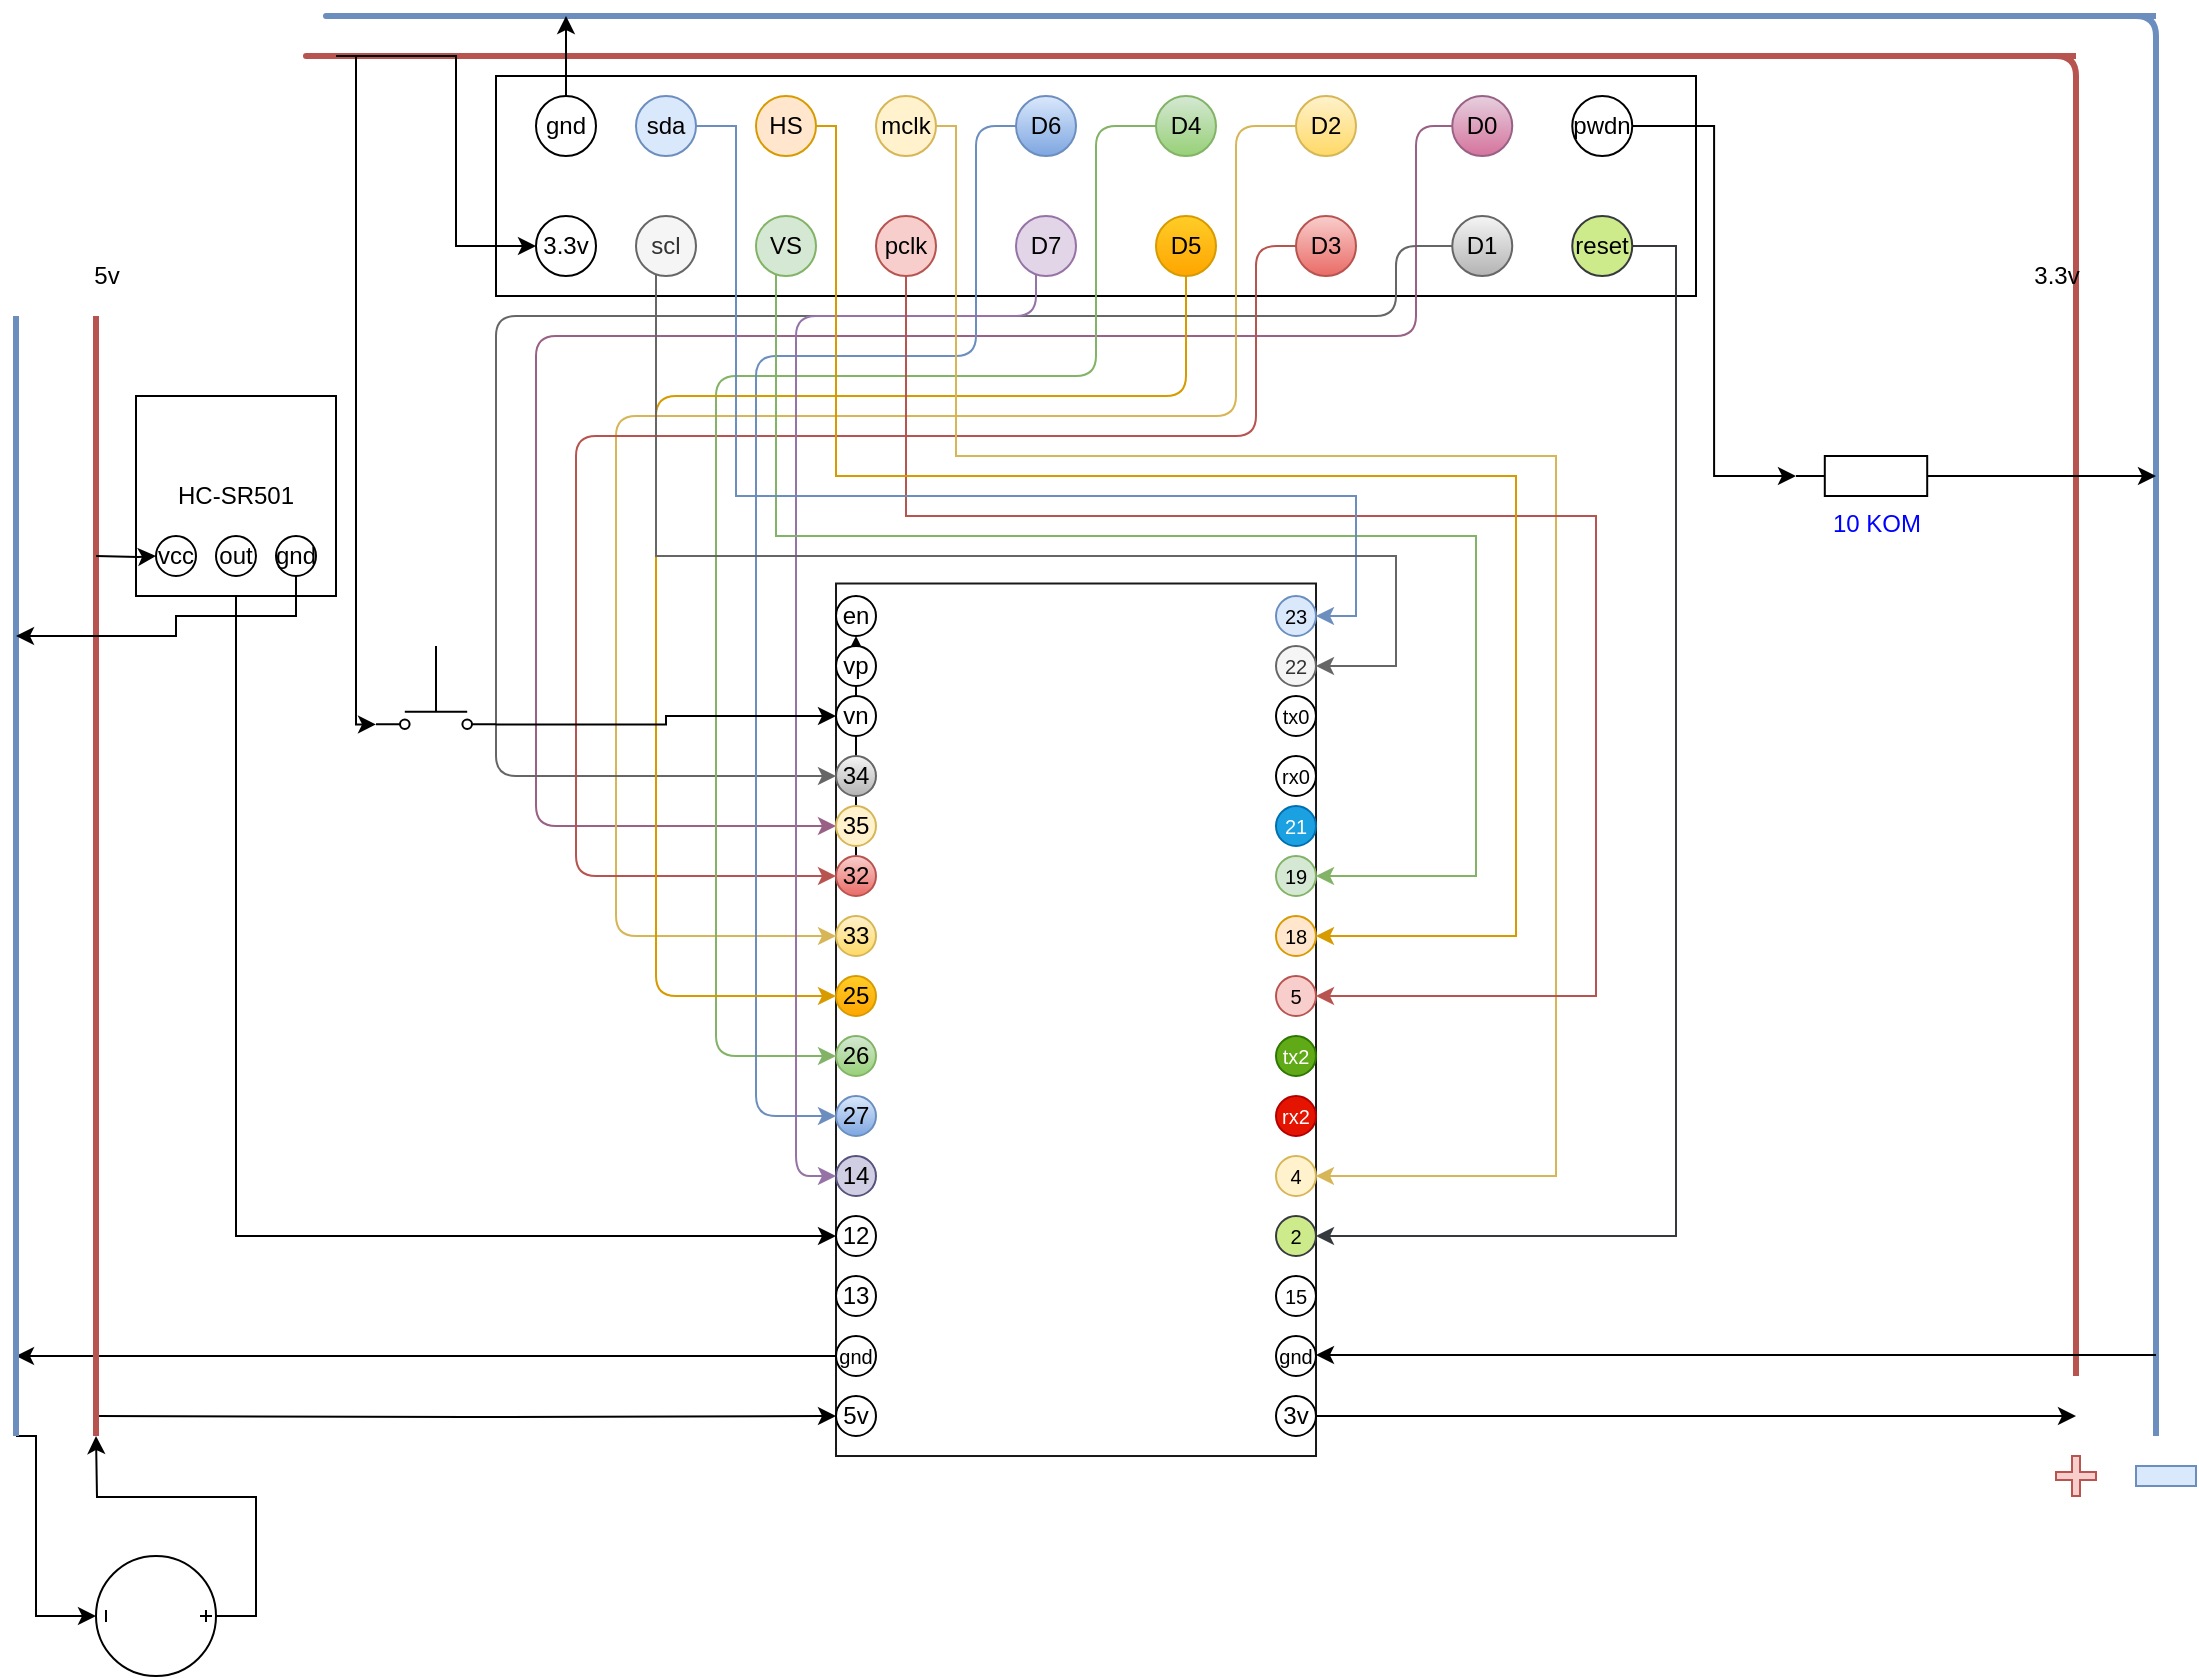 <mxfile version="13.10.9" type="github">
  <diagram name="Page-1" id="7e0a89b8-554c-2b80-1dc8-d5c74ca68de4">
    <mxGraphModel dx="2066" dy="1110" grid="1" gridSize="10" guides="1" tooltips="1" connect="1" arrows="1" fold="1" page="1" pageScale="1" pageWidth="1100" pageHeight="850" background="#ffffff" math="0" shadow="0">
      <root>
        <mxCell id="0" />
        <mxCell id="1" parent="0" />
        <mxCell id="bvHc1E0F6--pJfczG942-1" value="" style="rounded=0;whiteSpace=wrap;html=1;rotation=-90;opacity=90;" parent="1" vertex="1">
          <mxGeometry x="321.88" y="391.88" width="436.25" height="240" as="geometry" />
        </mxCell>
        <mxCell id="5iwju3OXFSgrMfGdqbCo-6" style="edgeStyle=orthogonalEdgeStyle;rounded=0;orthogonalLoop=1;jettySize=auto;html=1;exitX=0.5;exitY=0;exitDx=0;exitDy=0;exitPerimeter=0;" edge="1" parent="1" source="bvHc1E0F6--pJfczG942-3">
          <mxGeometry relative="1" as="geometry">
            <mxPoint x="50" y="720" as="targetPoint" />
          </mxGeometry>
        </mxCell>
        <mxCell id="5iwju3OXFSgrMfGdqbCo-8" style="edgeStyle=orthogonalEdgeStyle;rounded=0;orthogonalLoop=1;jettySize=auto;html=1;" edge="1" parent="1" target="bvHc1E0F6--pJfczG942-3">
          <mxGeometry relative="1" as="geometry">
            <mxPoint x="10" y="720" as="sourcePoint" />
            <Array as="points">
              <mxPoint x="20" y="720" />
              <mxPoint x="20" y="810" />
            </Array>
          </mxGeometry>
        </mxCell>
        <mxCell id="bvHc1E0F6--pJfczG942-3" value="" style="pointerEvents=1;verticalLabelPosition=bottom;shadow=0;dashed=0;align=center;html=1;verticalAlign=top;shape=mxgraph.electrical.signal_sources.dc_source_3;rotation=90;" parent="1" vertex="1">
          <mxGeometry x="50" y="780" width="60" height="60" as="geometry" />
        </mxCell>
        <mxCell id="5iwju3OXFSgrMfGdqbCo-4" style="edgeStyle=orthogonalEdgeStyle;rounded=0;orthogonalLoop=1;jettySize=auto;html=1;" edge="1" parent="1" target="bvHc1E0F6--pJfczG942-7">
          <mxGeometry relative="1" as="geometry">
            <mxPoint x="50" y="710" as="sourcePoint" />
          </mxGeometry>
        </mxCell>
        <mxCell id="bvHc1E0F6--pJfczG942-7" value="5v" style="ellipse;whiteSpace=wrap;html=1;aspect=fixed;" parent="1" vertex="1">
          <mxGeometry x="420" y="700" width="20" height="20" as="geometry" />
        </mxCell>
        <mxCell id="5iwju3OXFSgrMfGdqbCo-5" style="edgeStyle=orthogonalEdgeStyle;rounded=0;orthogonalLoop=1;jettySize=auto;html=1;" edge="1" parent="1" source="bvHc1E0F6--pJfczG942-14">
          <mxGeometry relative="1" as="geometry">
            <mxPoint x="10" y="680" as="targetPoint" />
          </mxGeometry>
        </mxCell>
        <mxCell id="bvHc1E0F6--pJfczG942-14" value="&lt;font size=&quot;1&quot;&gt;gnd&lt;/font&gt;" style="ellipse;whiteSpace=wrap;html=1;aspect=fixed;" parent="1" vertex="1">
          <mxGeometry x="420" y="670" width="20" height="20" as="geometry" />
        </mxCell>
        <mxCell id="bvHc1E0F6--pJfczG942-18" value="13" style="ellipse;whiteSpace=wrap;html=1;aspect=fixed;" parent="1" vertex="1">
          <mxGeometry x="420" y="640" width="20" height="20" as="geometry" />
        </mxCell>
        <mxCell id="bvHc1E0F6--pJfczG942-19" value="12" style="ellipse;whiteSpace=wrap;html=1;aspect=fixed;" parent="1" vertex="1">
          <mxGeometry x="420" y="610" width="20" height="20" as="geometry" />
        </mxCell>
        <mxCell id="bvHc1E0F6--pJfczG942-20" value="14" style="ellipse;whiteSpace=wrap;html=1;aspect=fixed;fillColor=#d0cee2;strokeColor=#56517e;" parent="1" vertex="1">
          <mxGeometry x="420" y="580" width="20" height="20" as="geometry" />
        </mxCell>
        <mxCell id="bvHc1E0F6--pJfczG942-21" value="27" style="ellipse;whiteSpace=wrap;html=1;aspect=fixed;fillColor=#dae8fc;strokeColor=#6c8ebf;gradientColor=#7ea6e0;" parent="1" vertex="1">
          <mxGeometry x="420" y="550" width="20" height="20" as="geometry" />
        </mxCell>
        <mxCell id="bvHc1E0F6--pJfczG942-22" value="26" style="ellipse;whiteSpace=wrap;html=1;aspect=fixed;fillColor=#d5e8d4;strokeColor=#82b366;gradientColor=#97d077;" parent="1" vertex="1">
          <mxGeometry x="420" y="520" width="20" height="20" as="geometry" />
        </mxCell>
        <mxCell id="bvHc1E0F6--pJfczG942-23" value="25" style="ellipse;whiteSpace=wrap;html=1;aspect=fixed;fillColor=#ffcd28;strokeColor=#d79b00;gradientColor=#ffa500;" parent="1" vertex="1">
          <mxGeometry x="420" y="490" width="20" height="20" as="geometry" />
        </mxCell>
        <mxCell id="bvHc1E0F6--pJfczG942-24" value="33" style="ellipse;whiteSpace=wrap;html=1;aspect=fixed;fillColor=#fff2cc;strokeColor=#d6b656;gradientColor=#ffd966;" parent="1" vertex="1">
          <mxGeometry x="420" y="460" width="20" height="20" as="geometry" />
        </mxCell>
        <mxCell id="5iwju3OXFSgrMfGdqbCo-1" value="" style="edgeStyle=orthogonalEdgeStyle;rounded=0;orthogonalLoop=1;jettySize=auto;html=1;" edge="1" parent="1" source="bvHc1E0F6--pJfczG942-25" target="bvHc1E0F6--pJfczG942-30">
          <mxGeometry relative="1" as="geometry" />
        </mxCell>
        <mxCell id="bvHc1E0F6--pJfczG942-25" value="32" style="ellipse;whiteSpace=wrap;html=1;aspect=fixed;fillColor=#f8cecc;strokeColor=#b85450;gradientColor=#ea6b66;" parent="1" vertex="1">
          <mxGeometry x="420" y="430" width="20" height="20" as="geometry" />
        </mxCell>
        <mxCell id="bvHc1E0F6--pJfczG942-26" value="35" style="ellipse;whiteSpace=wrap;html=1;aspect=fixed;fillColor=#fff2cc;strokeColor=#d6b656;" parent="1" vertex="1">
          <mxGeometry x="420" y="405" width="20" height="20" as="geometry" />
        </mxCell>
        <mxCell id="bvHc1E0F6--pJfczG942-27" value="34" style="ellipse;whiteSpace=wrap;html=1;aspect=fixed;fillColor=#f5f5f5;strokeColor=#666666;gradientColor=#b3b3b3;" parent="1" vertex="1">
          <mxGeometry x="420" y="380" width="20" height="20" as="geometry" />
        </mxCell>
        <mxCell id="bvHc1E0F6--pJfczG942-28" value="vn" style="ellipse;whiteSpace=wrap;html=1;aspect=fixed;" parent="1" vertex="1">
          <mxGeometry x="420" y="350" width="20" height="20" as="geometry" />
        </mxCell>
        <mxCell id="bvHc1E0F6--pJfczG942-29" value="vp" style="ellipse;whiteSpace=wrap;html=1;aspect=fixed;" parent="1" vertex="1">
          <mxGeometry x="420" y="325" width="20" height="20" as="geometry" />
        </mxCell>
        <mxCell id="bvHc1E0F6--pJfczG942-30" value="en" style="ellipse;whiteSpace=wrap;html=1;aspect=fixed;" parent="1" vertex="1">
          <mxGeometry x="420" y="300" width="20" height="20" as="geometry" />
        </mxCell>
        <mxCell id="bvHc1E0F6--pJfczG942-51" style="edgeStyle=orthogonalEdgeStyle;rounded=0;orthogonalLoop=1;jettySize=auto;html=0;strokeWidth=1;fontColor=#0000FF;" parent="1" source="bvHc1E0F6--pJfczG942-31" edge="1">
          <mxGeometry relative="1" as="geometry">
            <mxPoint x="1040" y="710" as="targetPoint" />
          </mxGeometry>
        </mxCell>
        <mxCell id="bvHc1E0F6--pJfczG942-31" value="3v" style="ellipse;whiteSpace=wrap;html=1;aspect=fixed;" parent="1" vertex="1">
          <mxGeometry x="640" y="700" width="20" height="20" as="geometry" />
        </mxCell>
        <mxCell id="bvHc1E0F6--pJfczG942-32" value="&lt;font size=&quot;1&quot;&gt;gnd&lt;/font&gt;" style="ellipse;whiteSpace=wrap;html=1;aspect=fixed;" parent="1" vertex="1">
          <mxGeometry x="640" y="670" width="20" height="20" as="geometry" />
        </mxCell>
        <mxCell id="bvHc1E0F6--pJfczG942-33" value="&lt;font size=&quot;1&quot;&gt;15&lt;/font&gt;" style="ellipse;whiteSpace=wrap;html=1;aspect=fixed;" parent="1" vertex="1">
          <mxGeometry x="640" y="640" width="20" height="20" as="geometry" />
        </mxCell>
        <mxCell id="bvHc1E0F6--pJfczG942-34" value="&lt;font size=&quot;1&quot;&gt;2&lt;/font&gt;" style="ellipse;whiteSpace=wrap;html=1;aspect=fixed;fillColor=#cdeb8b;strokeColor=#36393d;" parent="1" vertex="1">
          <mxGeometry x="640" y="610" width="20" height="20" as="geometry" />
        </mxCell>
        <mxCell id="bvHc1E0F6--pJfczG942-35" value="&lt;font size=&quot;1&quot;&gt;4&lt;/font&gt;" style="ellipse;whiteSpace=wrap;html=1;aspect=fixed;fillColor=#fff2cc;strokeColor=#d6b656;" parent="1" vertex="1">
          <mxGeometry x="640" y="580" width="20" height="20" as="geometry" />
        </mxCell>
        <mxCell id="bvHc1E0F6--pJfczG942-36" value="&lt;font size=&quot;1&quot;&gt;rx2&lt;/font&gt;" style="ellipse;whiteSpace=wrap;html=1;aspect=fixed;fillColor=#e51400;strokeColor=#B20000;fontColor=#ffffff;" parent="1" vertex="1">
          <mxGeometry x="640" y="550" width="20" height="20" as="geometry" />
        </mxCell>
        <mxCell id="bvHc1E0F6--pJfczG942-37" value="&lt;font size=&quot;1&quot;&gt;tx2&lt;/font&gt;" style="ellipse;whiteSpace=wrap;html=1;aspect=fixed;fillColor=#60a917;strokeColor=#2D7600;fontColor=#ffffff;" parent="1" vertex="1">
          <mxGeometry x="640" y="520" width="20" height="20" as="geometry" />
        </mxCell>
        <mxCell id="bvHc1E0F6--pJfczG942-38" value="&lt;font size=&quot;1&quot;&gt;5&lt;/font&gt;" style="ellipse;whiteSpace=wrap;html=1;aspect=fixed;fillColor=#f8cecc;strokeColor=#b85450;" parent="1" vertex="1">
          <mxGeometry x="640" y="490" width="20" height="20" as="geometry" />
        </mxCell>
        <mxCell id="bvHc1E0F6--pJfczG942-39" value="&lt;font size=&quot;1&quot;&gt;18&lt;/font&gt;" style="ellipse;whiteSpace=wrap;html=1;aspect=fixed;fillColor=#ffe6cc;strokeColor=#d79b00;" parent="1" vertex="1">
          <mxGeometry x="640" y="460" width="20" height="20" as="geometry" />
        </mxCell>
        <mxCell id="bvHc1E0F6--pJfczG942-40" value="&lt;font size=&quot;1&quot;&gt;19&lt;/font&gt;" style="ellipse;whiteSpace=wrap;html=1;aspect=fixed;fillColor=#d5e8d4;strokeColor=#82b366;" parent="1" vertex="1">
          <mxGeometry x="640" y="430" width="20" height="20" as="geometry" />
        </mxCell>
        <mxCell id="bvHc1E0F6--pJfczG942-41" value="&lt;font size=&quot;1&quot;&gt;21&lt;/font&gt;" style="ellipse;whiteSpace=wrap;html=1;aspect=fixed;fillColor=#1ba1e2;strokeColor=#006EAF;fontColor=#ffffff;" parent="1" vertex="1">
          <mxGeometry x="640" y="405" width="20" height="20" as="geometry" />
        </mxCell>
        <mxCell id="bvHc1E0F6--pJfczG942-42" value="&lt;font size=&quot;1&quot;&gt;rx0&lt;/font&gt;" style="ellipse;whiteSpace=wrap;html=1;aspect=fixed;" parent="1" vertex="1">
          <mxGeometry x="640" y="380" width="20" height="20" as="geometry" />
        </mxCell>
        <mxCell id="bvHc1E0F6--pJfczG942-43" value="&lt;font size=&quot;1&quot;&gt;tx0&lt;/font&gt;" style="ellipse;whiteSpace=wrap;html=1;aspect=fixed;" parent="1" vertex="1">
          <mxGeometry x="640" y="350" width="20" height="20" as="geometry" />
        </mxCell>
        <mxCell id="bvHc1E0F6--pJfczG942-44" value="&lt;font size=&quot;1&quot;&gt;22&lt;/font&gt;" style="ellipse;whiteSpace=wrap;html=1;aspect=fixed;fillColor=#f5f5f5;strokeColor=#666666;fontColor=#333333;" parent="1" vertex="1">
          <mxGeometry x="640" y="325" width="20" height="20" as="geometry" />
        </mxCell>
        <mxCell id="bvHc1E0F6--pJfczG942-45" value="&lt;font size=&quot;1&quot;&gt;23&lt;/font&gt;" style="ellipse;whiteSpace=wrap;html=1;aspect=fixed;fillColor=#dae8fc;strokeColor=#6c8ebf;" parent="1" vertex="1">
          <mxGeometry x="640" y="300" width="20" height="20" as="geometry" />
        </mxCell>
        <mxCell id="bvHc1E0F6--pJfczG942-48" value="" style="endArrow=none;labelBorderColor=#0000FF;fontColor=#0000FF;spacingTop=2;spacing=4;fillColor=#dae8fc;strokeColor=#6c8ebf;strokeWidth=3;" parent="1" edge="1">
          <mxGeometry width="50" height="50" relative="1" as="geometry">
            <mxPoint x="1080" y="720" as="sourcePoint" />
            <mxPoint x="1080" y="10" as="targetPoint" />
            <Array as="points">
              <mxPoint x="1080" y="10" />
              <mxPoint x="160" y="10" />
            </Array>
          </mxGeometry>
        </mxCell>
        <mxCell id="bvHc1E0F6--pJfczG942-50" value="" style="endArrow=none;html=1;strokeWidth=3;fontColor=#0000FF;fillColor=#f8cecc;strokeColor=#b85450;" parent="1" edge="1">
          <mxGeometry width="50" height="50" relative="1" as="geometry">
            <mxPoint x="1040" y="690" as="sourcePoint" />
            <mxPoint x="1040" y="30" as="targetPoint" />
            <Array as="points">
              <mxPoint x="1040" y="30" />
              <mxPoint x="150" y="30" />
            </Array>
          </mxGeometry>
        </mxCell>
        <mxCell id="bvHc1E0F6--pJfczG942-54" style="edgeStyle=orthogonalEdgeStyle;rounded=0;orthogonalLoop=1;jettySize=auto;html=0;strokeWidth=1;fontColor=#0000FF;" parent="1" target="bvHc1E0F6--pJfczG942-32" edge="1">
          <mxGeometry relative="1" as="geometry">
            <mxPoint x="700" y="679.5" as="targetPoint" />
            <mxPoint x="1080" y="679.5" as="sourcePoint" />
          </mxGeometry>
        </mxCell>
        <mxCell id="bvHc1E0F6--pJfczG942-55" value="" style="shape=cross;whiteSpace=wrap;html=1;fillColor=#f8cecc;strokeColor=#b85450;" parent="1" vertex="1">
          <mxGeometry x="1030" y="730" width="20" height="20" as="geometry" />
        </mxCell>
        <mxCell id="bvHc1E0F6--pJfczG942-56" value="" style="rounded=0;whiteSpace=wrap;html=1;fillColor=#dae8fc;strokeColor=#6c8ebf;" parent="1" vertex="1">
          <mxGeometry x="1070" y="735" width="30" height="10" as="geometry" />
        </mxCell>
        <mxCell id="bvHc1E0F6--pJfczG942-58" style="edgeStyle=orthogonalEdgeStyle;rounded=0;orthogonalLoop=1;jettySize=auto;html=0;strokeWidth=1;fontColor=#0000FF;" parent="1" source="bvHc1E0F6--pJfczG942-57" edge="1">
          <mxGeometry relative="1" as="geometry">
            <mxPoint x="1080" y="240" as="targetPoint" />
          </mxGeometry>
        </mxCell>
        <mxCell id="bvHc1E0F6--pJfczG942-57" value="10 KOM" style="pointerEvents=1;verticalLabelPosition=bottom;shadow=0;dashed=0;align=center;html=1;verticalAlign=top;shape=mxgraph.electrical.resistors.resistor_1;fontColor=#0000FF;" parent="1" vertex="1">
          <mxGeometry x="900" y="230" width="80" height="20" as="geometry" />
        </mxCell>
        <mxCell id="bvHc1E0F6--pJfczG942-60" value="" style="rounded=0;whiteSpace=wrap;html=1;fontColor=#0000FF;labelBackgroundColor=none;textOpacity=90;" parent="1" vertex="1">
          <mxGeometry x="250" y="40" width="600" height="110" as="geometry" />
        </mxCell>
        <mxCell id="bvHc1E0F6--pJfczG942-83" style="edgeStyle=orthogonalEdgeStyle;rounded=0;orthogonalLoop=1;jettySize=auto;html=0;entryX=0;entryY=0.5;entryDx=0;entryDy=0;entryPerimeter=0;strokeWidth=1;fontColor=#0000FF;" parent="1" source="bvHc1E0F6--pJfczG942-68" target="bvHc1E0F6--pJfczG942-57" edge="1">
          <mxGeometry relative="1" as="geometry" />
        </mxCell>
        <mxCell id="bvHc1E0F6--pJfczG942-68" value="pwdn" style="ellipse;whiteSpace=wrap;html=1;aspect=fixed;" parent="1" vertex="1">
          <mxGeometry x="788.13" y="50" width="30" height="30" as="geometry" />
        </mxCell>
        <mxCell id="5iwju3OXFSgrMfGdqbCo-85" style="edgeStyle=orthogonalEdgeStyle;orthogonalLoop=1;jettySize=auto;html=1;entryX=1;entryY=0.5;entryDx=0;entryDy=0;rounded=0;fillColor=#cdeb8b;strokeColor=#36393d;" edge="1" parent="1" source="bvHc1E0F6--pJfczG942-72" target="bvHc1E0F6--pJfczG942-34">
          <mxGeometry relative="1" as="geometry">
            <mxPoint x="840" y="620" as="targetPoint" />
            <Array as="points">
              <mxPoint x="840" y="125" />
              <mxPoint x="840" y="620" />
            </Array>
          </mxGeometry>
        </mxCell>
        <mxCell id="bvHc1E0F6--pJfczG942-72" value="reset" style="ellipse;whiteSpace=wrap;html=1;aspect=fixed;fillColor=#cdeb8b;strokeColor=#36393d;" parent="1" vertex="1">
          <mxGeometry x="788.13" y="110" width="30" height="30" as="geometry" />
        </mxCell>
        <mxCell id="5iwju3OXFSgrMfGdqbCo-83" style="edgeStyle=orthogonalEdgeStyle;rounded=1;orthogonalLoop=1;jettySize=auto;html=1;entryX=0;entryY=0.5;entryDx=0;entryDy=0;gradientColor=#d5739d;fillColor=#e6d0de;strokeColor=#996185;" edge="1" parent="1" source="bvHc1E0F6--pJfczG942-76" target="bvHc1E0F6--pJfczG942-26">
          <mxGeometry relative="1" as="geometry">
            <mxPoint x="270" y="420" as="targetPoint" />
            <Array as="points">
              <mxPoint x="710" y="65" />
              <mxPoint x="710" y="170" />
              <mxPoint x="270" y="170" />
              <mxPoint x="270" y="415" />
            </Array>
          </mxGeometry>
        </mxCell>
        <mxCell id="bvHc1E0F6--pJfczG942-76" value="D0" style="ellipse;whiteSpace=wrap;html=1;aspect=fixed;gradientColor=#d5739d;fillColor=#e6d0de;strokeColor=#996185;" parent="1" vertex="1">
          <mxGeometry x="728.13" y="50" width="30" height="30" as="geometry" />
        </mxCell>
        <mxCell id="5iwju3OXFSgrMfGdqbCo-81" style="edgeStyle=orthogonalEdgeStyle;rounded=1;orthogonalLoop=1;jettySize=auto;html=1;entryX=0;entryY=0.5;entryDx=0;entryDy=0;gradientColor=#ffd966;fillColor=#fff2cc;strokeColor=#d6b656;" edge="1" parent="1" source="bvHc1E0F6--pJfczG942-77" target="bvHc1E0F6--pJfczG942-24">
          <mxGeometry relative="1" as="geometry">
            <mxPoint x="310" y="470" as="targetPoint" />
            <Array as="points">
              <mxPoint x="620" y="65" />
              <mxPoint x="620" y="210" />
              <mxPoint x="310" y="210" />
              <mxPoint x="310" y="470" />
            </Array>
          </mxGeometry>
        </mxCell>
        <mxCell id="bvHc1E0F6--pJfczG942-77" value="D2" style="ellipse;whiteSpace=wrap;html=1;aspect=fixed;gradientColor=#ffd966;fillColor=#fff2cc;strokeColor=#d6b656;" parent="1" vertex="1">
          <mxGeometry x="650" y="50" width="30" height="30" as="geometry" />
        </mxCell>
        <mxCell id="5iwju3OXFSgrMfGdqbCo-84" style="edgeStyle=orthogonalEdgeStyle;rounded=1;orthogonalLoop=1;jettySize=auto;html=1;entryX=0;entryY=0.5;entryDx=0;entryDy=0;gradientColor=#b3b3b3;fillColor=#f5f5f5;strokeColor=#666666;" edge="1" parent="1" source="bvHc1E0F6--pJfczG942-78" target="bvHc1E0F6--pJfczG942-27">
          <mxGeometry relative="1" as="geometry">
            <mxPoint x="240" y="390" as="targetPoint" />
            <Array as="points">
              <mxPoint x="700" y="125" />
              <mxPoint x="700" y="160" />
              <mxPoint x="250" y="160" />
              <mxPoint x="250" y="390" />
            </Array>
          </mxGeometry>
        </mxCell>
        <mxCell id="bvHc1E0F6--pJfczG942-78" value="D1" style="ellipse;whiteSpace=wrap;html=1;aspect=fixed;fillColor=#f5f5f5;strokeColor=#666666;gradientColor=#b3b3b3;" parent="1" vertex="1">
          <mxGeometry x="728.13" y="110" width="30" height="30" as="geometry" />
        </mxCell>
        <mxCell id="5iwju3OXFSgrMfGdqbCo-82" style="edgeStyle=orthogonalEdgeStyle;rounded=1;orthogonalLoop=1;jettySize=auto;html=1;entryX=0;entryY=0.5;entryDx=0;entryDy=0;gradientColor=#ea6b66;fillColor=#f8cecc;strokeColor=#b85450;" edge="1" parent="1" source="bvHc1E0F6--pJfczG942-79" target="bvHc1E0F6--pJfczG942-25">
          <mxGeometry relative="1" as="geometry">
            <mxPoint x="280" y="440" as="targetPoint" />
            <Array as="points">
              <mxPoint x="630" y="125" />
              <mxPoint x="630" y="220" />
              <mxPoint x="290" y="220" />
              <mxPoint x="290" y="440" />
            </Array>
          </mxGeometry>
        </mxCell>
        <mxCell id="bvHc1E0F6--pJfczG942-79" value="D3" style="ellipse;whiteSpace=wrap;html=1;aspect=fixed;gradientColor=#ea6b66;fillColor=#f8cecc;strokeColor=#b85450;" parent="1" vertex="1">
          <mxGeometry x="650" y="110" width="30" height="30" as="geometry" />
        </mxCell>
        <mxCell id="5iwju3OXFSgrMfGdqbCo-70" style="edgeStyle=orthogonalEdgeStyle;rounded=1;orthogonalLoop=1;jettySize=auto;html=1;entryX=0;entryY=0.5;entryDx=0;entryDy=0;gradientColor=#97d077;fillColor=#d5e8d4;strokeColor=#82b366;" edge="1" parent="1" source="bvHc1E0F6--pJfczG942-84" target="bvHc1E0F6--pJfczG942-22">
          <mxGeometry relative="1" as="geometry">
            <mxPoint x="360" y="530" as="targetPoint" />
            <Array as="points">
              <mxPoint x="550" y="65" />
              <mxPoint x="550" y="190" />
              <mxPoint x="360" y="190" />
              <mxPoint x="360" y="530" />
            </Array>
          </mxGeometry>
        </mxCell>
        <mxCell id="bvHc1E0F6--pJfczG942-84" value="D4" style="ellipse;whiteSpace=wrap;html=1;aspect=fixed;gradientColor=#97d077;fillColor=#d5e8d4;strokeColor=#82b366;" parent="1" vertex="1">
          <mxGeometry x="580" y="50" width="30" height="30" as="geometry" />
        </mxCell>
        <mxCell id="5iwju3OXFSgrMfGdqbCo-69" style="edgeStyle=orthogonalEdgeStyle;rounded=1;orthogonalLoop=1;jettySize=auto;html=1;entryX=0;entryY=0.5;entryDx=0;entryDy=0;gradientColor=#7ea6e0;fillColor=#dae8fc;strokeColor=#6c8ebf;" edge="1" parent="1" source="bvHc1E0F6--pJfczG942-85" target="bvHc1E0F6--pJfczG942-21">
          <mxGeometry relative="1" as="geometry">
            <mxPoint x="390" y="560" as="targetPoint" />
            <Array as="points">
              <mxPoint x="490" y="65" />
              <mxPoint x="490" y="180" />
              <mxPoint x="380" y="180" />
              <mxPoint x="380" y="560" />
            </Array>
          </mxGeometry>
        </mxCell>
        <mxCell id="bvHc1E0F6--pJfczG942-85" value="D6" style="ellipse;whiteSpace=wrap;html=1;aspect=fixed;gradientColor=#7ea6e0;fillColor=#dae8fc;strokeColor=#6c8ebf;" parent="1" vertex="1">
          <mxGeometry x="510" y="50" width="30" height="30" as="geometry" />
        </mxCell>
        <mxCell id="5iwju3OXFSgrMfGdqbCo-76" style="edgeStyle=orthogonalEdgeStyle;rounded=1;orthogonalLoop=1;jettySize=auto;html=1;entryX=0;entryY=0.5;entryDx=0;entryDy=0;gradientColor=#ffa500;fillColor=#ffcd28;strokeColor=#d79b00;" edge="1" parent="1" source="bvHc1E0F6--pJfczG942-86" target="bvHc1E0F6--pJfczG942-23">
          <mxGeometry relative="1" as="geometry">
            <mxPoint x="340" y="500" as="targetPoint" />
            <Array as="points">
              <mxPoint x="595" y="200" />
              <mxPoint x="330" y="200" />
              <mxPoint x="330" y="500" />
            </Array>
          </mxGeometry>
        </mxCell>
        <mxCell id="bvHc1E0F6--pJfczG942-86" value="D5" style="ellipse;whiteSpace=wrap;html=1;aspect=fixed;gradientColor=#ffa500;fillColor=#ffcd28;strokeColor=#d79b00;" parent="1" vertex="1">
          <mxGeometry x="580" y="110" width="30" height="30" as="geometry" />
        </mxCell>
        <mxCell id="5iwju3OXFSgrMfGdqbCo-67" style="edgeStyle=orthogonalEdgeStyle;rounded=1;orthogonalLoop=1;jettySize=auto;html=1;entryX=0;entryY=0.5;entryDx=0;entryDy=0;fillColor=#e1d5e7;strokeColor=#9673a6;" edge="1" parent="1" source="bvHc1E0F6--pJfczG942-87" target="bvHc1E0F6--pJfczG942-20">
          <mxGeometry relative="1" as="geometry">
            <mxPoint x="410" y="590" as="targetPoint" />
            <Array as="points">
              <mxPoint x="520" y="160" />
              <mxPoint x="400" y="160" />
              <mxPoint x="400" y="590" />
            </Array>
          </mxGeometry>
        </mxCell>
        <mxCell id="bvHc1E0F6--pJfczG942-87" value="D7" style="ellipse;whiteSpace=wrap;html=1;aspect=fixed;fillColor=#e1d5e7;strokeColor=#9673a6;" parent="1" vertex="1">
          <mxGeometry x="510" y="110" width="30" height="30" as="geometry" />
        </mxCell>
        <mxCell id="5iwju3OXFSgrMfGdqbCo-65" style="edgeStyle=orthogonalEdgeStyle;rounded=0;orthogonalLoop=1;jettySize=auto;html=1;entryX=1;entryY=0.5;entryDx=0;entryDy=0;fillColor=#fff2cc;strokeColor=#d6b656;" edge="1" parent="1" source="bvHc1E0F6--pJfczG942-88" target="bvHc1E0F6--pJfczG942-35">
          <mxGeometry relative="1" as="geometry">
            <mxPoint x="760" y="590" as="targetPoint" />
            <Array as="points">
              <mxPoint x="480" y="65" />
              <mxPoint x="480" y="230" />
              <mxPoint x="780" y="230" />
              <mxPoint x="780" y="590" />
            </Array>
          </mxGeometry>
        </mxCell>
        <mxCell id="bvHc1E0F6--pJfczG942-88" value="mclk" style="ellipse;whiteSpace=wrap;html=1;aspect=fixed;fillColor=#fff2cc;strokeColor=#d6b656;" parent="1" vertex="1">
          <mxGeometry x="440" y="50" width="30" height="30" as="geometry" />
        </mxCell>
        <mxCell id="5iwju3OXFSgrMfGdqbCo-47" style="edgeStyle=orthogonalEdgeStyle;rounded=0;orthogonalLoop=1;jettySize=auto;html=1;entryX=1;entryY=0.5;entryDx=0;entryDy=0;fillColor=#f8cecc;strokeColor=#b85450;" edge="1" parent="1" source="bvHc1E0F6--pJfczG942-89" target="bvHc1E0F6--pJfczG942-38">
          <mxGeometry relative="1" as="geometry">
            <mxPoint x="800" y="500" as="targetPoint" />
            <Array as="points">
              <mxPoint x="455" y="260" />
              <mxPoint x="800" y="260" />
              <mxPoint x="800" y="500" />
            </Array>
          </mxGeometry>
        </mxCell>
        <mxCell id="5iwju3OXFSgrMfGdqbCo-64" style="edgeStyle=orthogonalEdgeStyle;rounded=0;orthogonalLoop=1;jettySize=auto;html=1;entryX=1;entryY=0.5;entryDx=0;entryDy=0;fillColor=#ffe6cc;strokeColor=#d79b00;" edge="1" parent="1" source="bvHc1E0F6--pJfczG942-91" target="bvHc1E0F6--pJfczG942-39">
          <mxGeometry relative="1" as="geometry">
            <mxPoint x="760" y="470" as="targetPoint" />
            <Array as="points">
              <mxPoint x="420" y="65" />
              <mxPoint x="420" y="240" />
              <mxPoint x="760" y="240" />
              <mxPoint x="760" y="470" />
            </Array>
          </mxGeometry>
        </mxCell>
        <mxCell id="bvHc1E0F6--pJfczG942-91" value="HS" style="ellipse;whiteSpace=wrap;html=1;aspect=fixed;fillColor=#ffe6cc;strokeColor=#d79b00;" parent="1" vertex="1">
          <mxGeometry x="380" y="50" width="30" height="30" as="geometry" />
        </mxCell>
        <mxCell id="5iwju3OXFSgrMfGdqbCo-44" style="edgeStyle=orthogonalEdgeStyle;rounded=0;orthogonalLoop=1;jettySize=auto;html=1;entryX=1;entryY=0.5;entryDx=0;entryDy=0;fillColor=#d5e8d4;strokeColor=#82b366;" edge="1" parent="1" source="bvHc1E0F6--pJfczG942-92" target="bvHc1E0F6--pJfczG942-40">
          <mxGeometry relative="1" as="geometry">
            <mxPoint x="740" y="440" as="targetPoint" />
            <Array as="points">
              <mxPoint x="390" y="270" />
              <mxPoint x="740" y="270" />
              <mxPoint x="740" y="440" />
            </Array>
          </mxGeometry>
        </mxCell>
        <mxCell id="5iwju3OXFSgrMfGdqbCo-63" style="edgeStyle=orthogonalEdgeStyle;rounded=0;orthogonalLoop=1;jettySize=auto;html=1;fillColor=#dae8fc;strokeColor=#6c8ebf;" edge="1" parent="1" source="bvHc1E0F6--pJfczG942-93" target="bvHc1E0F6--pJfczG942-45">
          <mxGeometry relative="1" as="geometry">
            <mxPoint x="680" y="310" as="targetPoint" />
            <Array as="points">
              <mxPoint x="370" y="65" />
              <mxPoint x="370" y="250" />
              <mxPoint x="680" y="250" />
              <mxPoint x="680" y="310" />
            </Array>
          </mxGeometry>
        </mxCell>
        <mxCell id="bvHc1E0F6--pJfczG942-93" value="sda" style="ellipse;whiteSpace=wrap;html=1;aspect=fixed;fillColor=#dae8fc;strokeColor=#6c8ebf;" parent="1" vertex="1">
          <mxGeometry x="320" y="50" width="30" height="30" as="geometry" />
        </mxCell>
        <mxCell id="5iwju3OXFSgrMfGdqbCo-37" style="edgeStyle=orthogonalEdgeStyle;rounded=0;orthogonalLoop=1;jettySize=auto;html=1;entryX=1;entryY=0.5;entryDx=0;entryDy=0;fillColor=#f5f5f5;strokeColor=#666666;" edge="1" parent="1" source="bvHc1E0F6--pJfczG942-94" target="bvHc1E0F6--pJfczG942-44">
          <mxGeometry relative="1" as="geometry">
            <mxPoint x="700" y="330" as="targetPoint" />
            <Array as="points">
              <mxPoint x="330" y="280" />
              <mxPoint x="700" y="280" />
              <mxPoint x="700" y="335" />
            </Array>
          </mxGeometry>
        </mxCell>
        <mxCell id="5iwju3OXFSgrMfGdqbCo-34" style="edgeStyle=orthogonalEdgeStyle;rounded=0;orthogonalLoop=1;jettySize=auto;html=1;" edge="1" parent="1" source="bvHc1E0F6--pJfczG942-95">
          <mxGeometry relative="1" as="geometry">
            <mxPoint x="285" y="10" as="targetPoint" />
          </mxGeometry>
        </mxCell>
        <mxCell id="bvHc1E0F6--pJfczG942-95" value="gnd" style="ellipse;whiteSpace=wrap;html=1;aspect=fixed;" parent="1" vertex="1">
          <mxGeometry x="270" y="50" width="30" height="30" as="geometry" />
        </mxCell>
        <mxCell id="5iwju3OXFSgrMfGdqbCo-33" style="edgeStyle=orthogonalEdgeStyle;rounded=0;orthogonalLoop=1;jettySize=auto;html=1;entryX=0;entryY=0.5;entryDx=0;entryDy=0;" edge="1" parent="1" target="bvHc1E0F6--pJfczG942-96">
          <mxGeometry relative="1" as="geometry">
            <mxPoint x="240" y="180" as="targetPoint" />
            <mxPoint x="170" y="30" as="sourcePoint" />
            <Array as="points">
              <mxPoint x="190" y="30" />
              <mxPoint x="230" y="30" />
              <mxPoint x="230" y="175" />
            </Array>
          </mxGeometry>
        </mxCell>
        <mxCell id="bvHc1E0F6--pJfczG942-96" value="3.3v" style="ellipse;whiteSpace=wrap;html=1;aspect=fixed;" parent="1" vertex="1">
          <mxGeometry x="270" y="110" width="30" height="30" as="geometry" />
        </mxCell>
        <mxCell id="5iwju3OXFSgrMfGdqbCo-2" value="" style="endArrow=none;html=1;strokeWidth=3;fontColor=#0000FF;fillColor=#f8cecc;strokeColor=#b85450;" edge="1" parent="1">
          <mxGeometry width="50" height="50" relative="1" as="geometry">
            <mxPoint x="50" y="720" as="sourcePoint" />
            <mxPoint x="50" y="160" as="targetPoint" />
          </mxGeometry>
        </mxCell>
        <mxCell id="5iwju3OXFSgrMfGdqbCo-3" value="" style="endArrow=none;labelBorderColor=#0000FF;fontColor=#0000FF;spacingTop=2;spacing=4;fillColor=#dae8fc;strokeColor=#6c8ebf;strokeWidth=3;" edge="1" parent="1">
          <mxGeometry width="50" height="50" relative="1" as="geometry">
            <mxPoint x="10" y="720" as="sourcePoint" />
            <mxPoint x="10" y="160" as="targetPoint" />
          </mxGeometry>
        </mxCell>
        <mxCell id="5iwju3OXFSgrMfGdqbCo-13" value="HC-SR501" style="whiteSpace=wrap;html=1;aspect=fixed;" vertex="1" parent="1">
          <mxGeometry x="70" y="200" width="100" height="100" as="geometry" />
        </mxCell>
        <mxCell id="5iwju3OXFSgrMfGdqbCo-18" style="edgeStyle=orthogonalEdgeStyle;rounded=0;orthogonalLoop=1;jettySize=auto;html=1;" edge="1" parent="1" target="5iwju3OXFSgrMfGdqbCo-15">
          <mxGeometry relative="1" as="geometry">
            <mxPoint x="50" y="280" as="sourcePoint" />
          </mxGeometry>
        </mxCell>
        <mxCell id="5iwju3OXFSgrMfGdqbCo-15" value="vcc" style="ellipse;whiteSpace=wrap;html=1;aspect=fixed;" vertex="1" parent="1">
          <mxGeometry x="80" y="270" width="20" height="20" as="geometry" />
        </mxCell>
        <mxCell id="5iwju3OXFSgrMfGdqbCo-24" style="edgeStyle=orthogonalEdgeStyle;rounded=0;orthogonalLoop=1;jettySize=auto;html=1;entryX=0;entryY=0.5;entryDx=0;entryDy=0;exitX=0.5;exitY=1;exitDx=0;exitDy=0;" edge="1" parent="1" source="5iwju3OXFSgrMfGdqbCo-13" target="bvHc1E0F6--pJfczG942-19">
          <mxGeometry relative="1" as="geometry" />
        </mxCell>
        <mxCell id="5iwju3OXFSgrMfGdqbCo-16" value="out" style="ellipse;whiteSpace=wrap;html=1;aspect=fixed;" vertex="1" parent="1">
          <mxGeometry x="110" y="270" width="20" height="20" as="geometry" />
        </mxCell>
        <mxCell id="5iwju3OXFSgrMfGdqbCo-22" style="edgeStyle=orthogonalEdgeStyle;rounded=0;orthogonalLoop=1;jettySize=auto;html=1;exitX=0.5;exitY=1;exitDx=0;exitDy=0;" edge="1" parent="1" source="5iwju3OXFSgrMfGdqbCo-17">
          <mxGeometry relative="1" as="geometry">
            <mxPoint x="10" y="320" as="targetPoint" />
            <mxPoint x="180" y="310" as="sourcePoint" />
            <Array as="points">
              <mxPoint x="150" y="310" />
              <mxPoint x="90" y="310" />
              <mxPoint x="90" y="320" />
            </Array>
          </mxGeometry>
        </mxCell>
        <mxCell id="5iwju3OXFSgrMfGdqbCo-17" value="gnd" style="ellipse;whiteSpace=wrap;html=1;aspect=fixed;" vertex="1" parent="1">
          <mxGeometry x="140" y="270" width="20" height="20" as="geometry" />
        </mxCell>
        <mxCell id="5iwju3OXFSgrMfGdqbCo-30" style="edgeStyle=orthogonalEdgeStyle;rounded=0;orthogonalLoop=1;jettySize=auto;html=1;entryX=0;entryY=0.5;entryDx=0;entryDy=0;exitX=1;exitY=0.945;exitDx=0;exitDy=0;exitPerimeter=0;" edge="1" parent="1" source="5iwju3OXFSgrMfGdqbCo-26" target="bvHc1E0F6--pJfczG942-28">
          <mxGeometry relative="1" as="geometry" />
        </mxCell>
        <mxCell id="5iwju3OXFSgrMfGdqbCo-91" style="edgeStyle=orthogonalEdgeStyle;rounded=0;orthogonalLoop=1;jettySize=auto;html=1;exitX=0;exitY=0.945;exitDx=0;exitDy=0;exitPerimeter=0;entryX=0;entryY=0.945;entryDx=0;entryDy=0;entryPerimeter=0;" edge="1" parent="1" target="5iwju3OXFSgrMfGdqbCo-26">
          <mxGeometry relative="1" as="geometry">
            <mxPoint x="180" y="30" as="sourcePoint" />
            <Array as="points">
              <mxPoint x="180" y="364" />
            </Array>
          </mxGeometry>
        </mxCell>
        <mxCell id="5iwju3OXFSgrMfGdqbCo-26" value="" style="pointerEvents=1;verticalLabelPosition=bottom;shadow=0;dashed=0;align=center;html=1;verticalAlign=top;shape=mxgraph.electrical.electro-mechanical.pushbutton_make;" vertex="1" parent="1">
          <mxGeometry x="190" y="325" width="60" height="41.5" as="geometry" />
        </mxCell>
        <mxCell id="5iwju3OXFSgrMfGdqbCo-31" value="3.3v" style="text;html=1;align=center;verticalAlign=middle;resizable=0;points=[];autosize=1;" vertex="1" parent="1">
          <mxGeometry x="1010" y="130" width="40" height="20" as="geometry" />
        </mxCell>
        <mxCell id="5iwju3OXFSgrMfGdqbCo-32" value="5v" style="text;html=1;align=center;verticalAlign=middle;resizable=0;points=[];autosize=1;" vertex="1" parent="1">
          <mxGeometry x="40" y="130" width="30" height="20" as="geometry" />
        </mxCell>
        <mxCell id="bvHc1E0F6--pJfczG942-94" value="scl" style="ellipse;whiteSpace=wrap;html=1;aspect=fixed;fillColor=#f5f5f5;strokeColor=#666666;fontColor=#333333;" parent="1" vertex="1">
          <mxGeometry x="320" y="110" width="30" height="30" as="geometry" />
        </mxCell>
        <mxCell id="bvHc1E0F6--pJfczG942-92" value="VS" style="ellipse;whiteSpace=wrap;html=1;aspect=fixed;fillColor=#d5e8d4;strokeColor=#82b366;" parent="1" vertex="1">
          <mxGeometry x="380" y="110" width="30" height="30" as="geometry" />
        </mxCell>
        <mxCell id="bvHc1E0F6--pJfczG942-89" value="pclk" style="ellipse;whiteSpace=wrap;html=1;aspect=fixed;fillColor=#f8cecc;strokeColor=#b85450;" parent="1" vertex="1">
          <mxGeometry x="440" y="110" width="30" height="30" as="geometry" />
        </mxCell>
      </root>
    </mxGraphModel>
  </diagram>
</mxfile>

